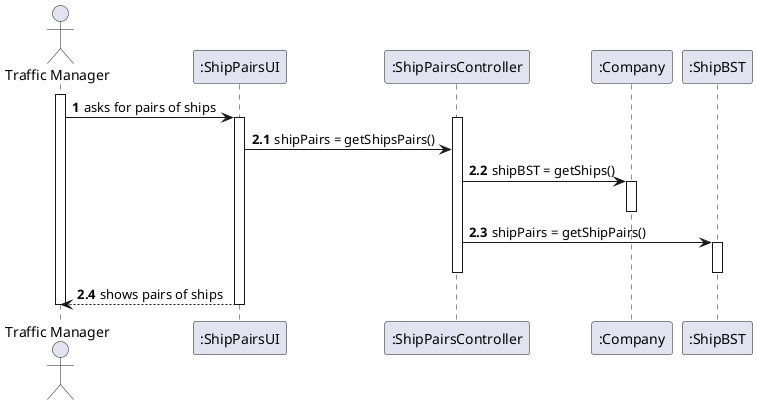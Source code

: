 @startuml
'https://plantuml.com/sequence-diagram

autonumber

'hide footbox
actor "Traffic Manager" as TM

participant ":ShipPairsUI" as UI
participant ":ShipPairsController" as CTRL
participant ":Company" as COMP
participant ":ShipBST" as BST

activate TM
TM -> UI : asks for pairs of ships
activate UI
activate CTRL

autonumber 2.1

UI -> CTRL : shipPairs = getShipsPairs()

CTRL -> COMP : shipBST = getShips()
activate COMP
deactivate COMP

CTRL -> BST : shipPairs = getShipPairs()
activate BST
deactivate BST

deactivate CTRL

UI --> TM : shows pairs of ships
deactivate UI

deactivate TM
@enduml